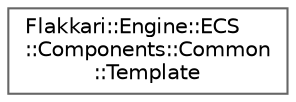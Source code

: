 digraph "Graphical Class Hierarchy"
{
 // LATEX_PDF_SIZE
  bgcolor="transparent";
  edge [fontname=Helvetica,fontsize=10,labelfontname=Helvetica,labelfontsize=10];
  node [fontname=Helvetica,fontsize=10,shape=box,height=0.2,width=0.4];
  rankdir="LR";
  Node0 [id="Node000000",label="Flakkari::Engine::ECS\l::Components::Common\l::Template",height=0.2,width=0.4,color="grey40", fillcolor="white", style="filled",URL="$d9/dcd/structFlakkari_1_1Engine_1_1ECS_1_1Components_1_1Common_1_1Template.html",tooltip=" "];
}
